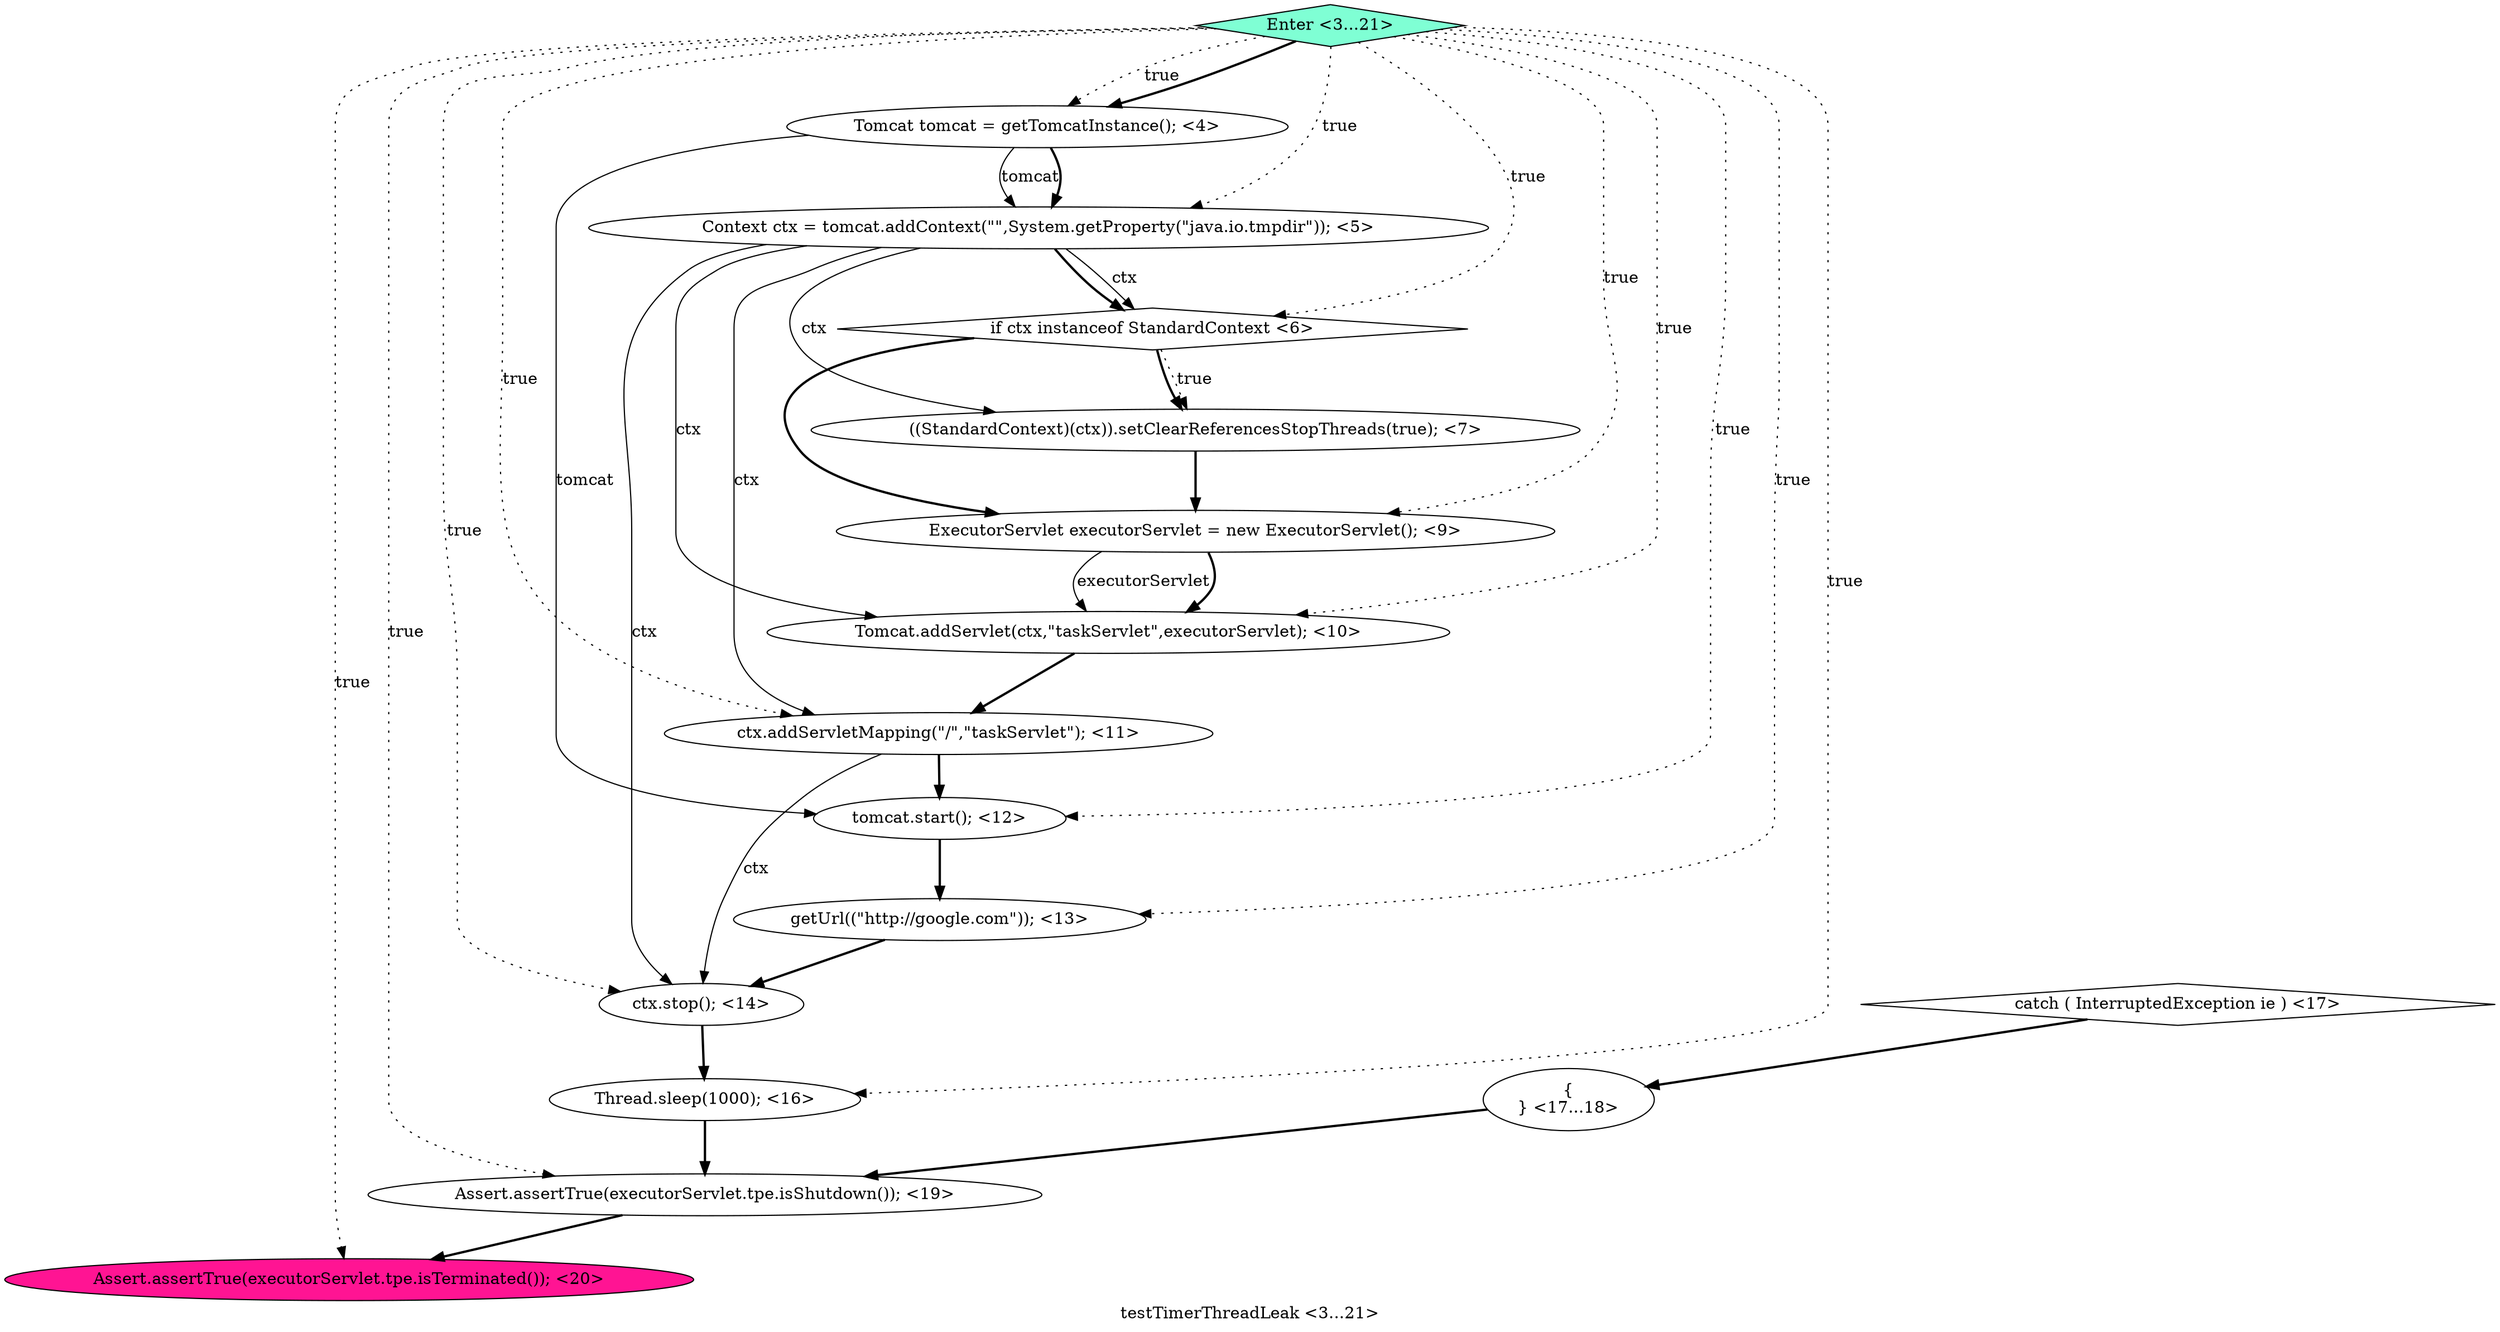 digraph PDG {
label = "testTimerThreadLeak <3...21>";
0.1 [style = filled, label = "Context ctx = tomcat.addContext(\"\",System.getProperty(\"java.io.tmpdir\")); <5>", fillcolor = white, shape = ellipse];
0.9 [style = filled, label = "ctx.stop(); <14>", fillcolor = white, shape = ellipse];
0.12 [style = filled, label = "{
} <17...18>", fillcolor = white, shape = ellipse];
0.6 [style = filled, label = "ctx.addServletMapping(\"/\",\"taskServlet\"); <11>", fillcolor = white, shape = ellipse];
0.14 [style = filled, label = "Assert.assertTrue(executorServlet.tpe.isTerminated()); <20>", fillcolor = deeppink, shape = ellipse];
0.15 [style = filled, label = "Enter <3...21>", fillcolor = aquamarine, shape = diamond];
0.7 [style = filled, label = "tomcat.start(); <12>", fillcolor = white, shape = ellipse];
0.2 [style = filled, label = "if ctx instanceof StandardContext <6>", fillcolor = white, shape = diamond];
0.13 [style = filled, label = "Assert.assertTrue(executorServlet.tpe.isShutdown()); <19>", fillcolor = white, shape = ellipse];
0.4 [style = filled, label = "ExecutorServlet executorServlet = new ExecutorServlet(); <9>", fillcolor = white, shape = ellipse];
0.0 [style = filled, label = "Tomcat tomcat = getTomcatInstance(); <4>", fillcolor = white, shape = ellipse];
0.8 [style = filled, label = "getUrl((\"http://google.com\")); <13>", fillcolor = white, shape = ellipse];
0.5 [style = filled, label = "Tomcat.addServlet(ctx,\"taskServlet\",executorServlet); <10>", fillcolor = white, shape = ellipse];
0.3 [style = filled, label = "((StandardContext)(ctx)).setClearReferencesStopThreads(true); <7>", fillcolor = white, shape = ellipse];
0.10 [style = filled, label = "Thread.sleep(1000); <16>", fillcolor = white, shape = ellipse];
0.11 [style = filled, label = "catch ( InterruptedException ie ) <17>", fillcolor = white, shape = diamond];
0.0 -> 0.1 [style = solid, label="tomcat"];
0.0 -> 0.1 [style = bold, label=""];
0.0 -> 0.7 [style = solid, label="tomcat"];
0.1 -> 0.2 [style = solid, label="ctx"];
0.1 -> 0.2 [style = bold, label=""];
0.1 -> 0.3 [style = solid, label="ctx"];
0.1 -> 0.5 [style = solid, label="ctx"];
0.1 -> 0.6 [style = solid, label="ctx"];
0.1 -> 0.9 [style = solid, label="ctx"];
0.2 -> 0.3 [style = dotted, label="true"];
0.2 -> 0.3 [style = bold, label=""];
0.2 -> 0.4 [style = bold, label=""];
0.3 -> 0.4 [style = bold, label=""];
0.4 -> 0.5 [style = solid, label="executorServlet"];
0.4 -> 0.5 [style = bold, label=""];
0.5 -> 0.6 [style = bold, label=""];
0.6 -> 0.7 [style = bold, label=""];
0.6 -> 0.9 [style = solid, label="ctx"];
0.7 -> 0.8 [style = bold, label=""];
0.8 -> 0.9 [style = bold, label=""];
0.9 -> 0.10 [style = bold, label=""];
0.10 -> 0.13 [style = bold, label=""];
0.11 -> 0.12 [style = bold, label=""];
0.12 -> 0.13 [style = bold, label=""];
0.13 -> 0.14 [style = bold, label=""];
0.15 -> 0.0 [style = dotted, label="true"];
0.15 -> 0.0 [style = bold, label=""];
0.15 -> 0.1 [style = dotted, label="true"];
0.15 -> 0.2 [style = dotted, label="true"];
0.15 -> 0.4 [style = dotted, label="true"];
0.15 -> 0.5 [style = dotted, label="true"];
0.15 -> 0.6 [style = dotted, label="true"];
0.15 -> 0.7 [style = dotted, label="true"];
0.15 -> 0.8 [style = dotted, label="true"];
0.15 -> 0.9 [style = dotted, label="true"];
0.15 -> 0.10 [style = dotted, label="true"];
0.15 -> 0.13 [style = dotted, label="true"];
0.15 -> 0.14 [style = dotted, label="true"];
}
